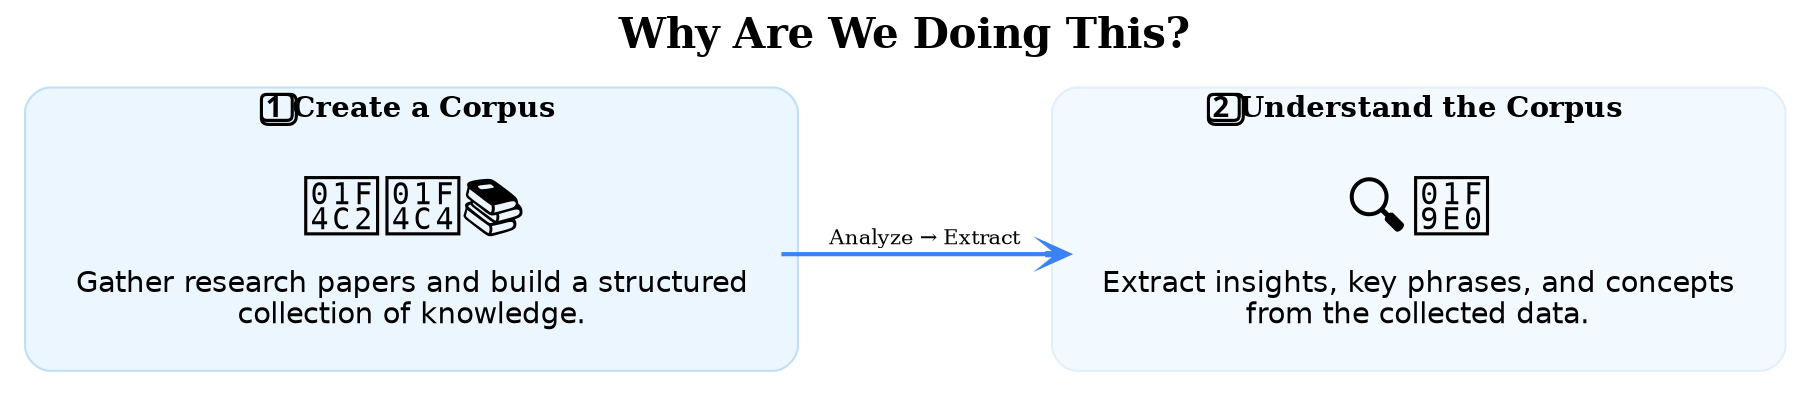 digraph WhyDoThis {
  rankdir=LR;
  bgcolor="white";
  node [shape=plaintext, fontname="Helvetica"];
  labelloc="t";
  label=<<B><FONT POINT-SIZE="20">Why Are We Doing This?</FONT></B>>;

  /* Left panel: Create a Corpus */
  subgraph cluster_create {
    label=<<B><FONT POINT-SIZE="14">1️⃣ Create a Corpus</FONT></B>>;
    style="rounded,filled";
    color="#bfdff6";
    fillcolor="#ebf6ff";
    node [shape=plaintext];
    create_node [label=<
      <TABLE BORDER="0" CELLBORDER="0" CELLSPACING="6">
        <TR><TD><FONT POINT-SIZE="30">📂📄📚</FONT></TD></TR>
        <TR><TD><FONT POINT-SIZE="14">Gather research papers and build a structured<br/>collection of knowledge.</FONT></TD></TR>
      </TABLE>
    >];
  }

  /* Right panel: Understand the Corpus */
  subgraph cluster_understand {
    label=<<B><FONT POINT-SIZE="14">2️⃣ Understand the Corpus</FONT></B>>;
    style="rounded,filled";
    color="#dfefff";
    fillcolor="#f2f9ff";
    node [shape=plaintext];
    understand_node [label=<
      <TABLE BORDER="0" CELLBORDER="0" CELLSPACING="6">
        <TR><TD><FONT POINT-SIZE="30">🔍🧠</FONT></TD></TR>
        <TR><TD><FONT POINT-SIZE="14">Extract insights, key phrases, and concepts<br/>from the collected data.</FONT></TD></TR>
      </TABLE>
    >];
  }

  /* Arrow showing progression */
  create_node -> understand_node [arrowhead="vee", color="#3b82f6", penwidth=2, label=< <FONT POINT-SIZE="10">Analyze → Extract</FONT> >];
}
